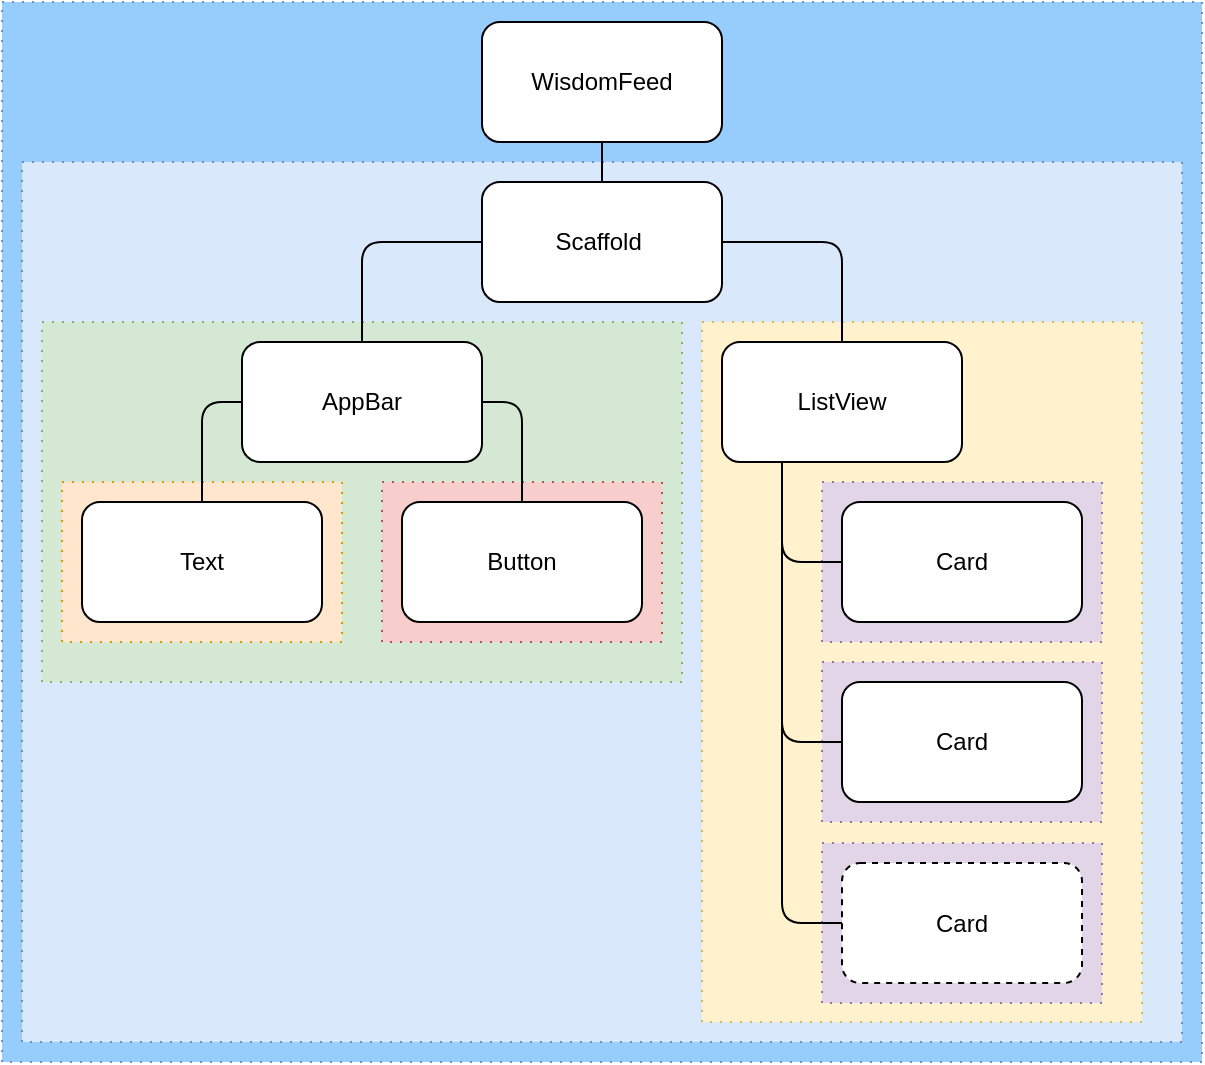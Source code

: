 <mxfile version="11.3.1" type="device" pages="1"><diagram id="Ub6RLY9GAdINJz4hDl2P" name="Page-1"><mxGraphModel dx="2130" dy="647" grid="1" gridSize="10" guides="1" tooltips="1" connect="1" arrows="1" fold="1" page="1" pageScale="1" pageWidth="827" pageHeight="1169" math="0" shadow="0"><root><mxCell id="0"/><mxCell id="1" parent="0"/><mxCell id="qu9nmERsCuVK4IryuDjw-51" value="" style="rounded=0;whiteSpace=wrap;html=1;dashed=1;dashPattern=1 4;fillColor=#97CDFC;strokeColor=#6c8ebf;" vertex="1" parent="1"><mxGeometry x="-20" y="10" width="600" height="530" as="geometry"/></mxCell><mxCell id="qu9nmERsCuVK4IryuDjw-50" value="" style="rounded=0;whiteSpace=wrap;html=1;dashed=1;dashPattern=1 4;fillColor=#dae8fc;strokeColor=#6c8ebf;" vertex="1" parent="1"><mxGeometry x="-10" y="90" width="580" height="440" as="geometry"/></mxCell><mxCell id="qu9nmERsCuVK4IryuDjw-48" value="" style="rounded=0;whiteSpace=wrap;html=1;dashed=1;dashPattern=1 4;fillColor=#d5e8d4;strokeColor=#82b366;" vertex="1" parent="1"><mxGeometry y="170" width="320" height="180" as="geometry"/></mxCell><mxCell id="qu9nmERsCuVK4IryuDjw-47" value="" style="rounded=0;whiteSpace=wrap;html=1;dashed=1;dashPattern=1 4;fillColor=#f8cecc;strokeColor=#b85450;" vertex="1" parent="1"><mxGeometry x="170" y="250" width="140" height="80" as="geometry"/></mxCell><mxCell id="qu9nmERsCuVK4IryuDjw-46" value="" style="rounded=0;whiteSpace=wrap;html=1;dashed=1;dashPattern=1 4;fillColor=#ffe6cc;strokeColor=#d79b00;" vertex="1" parent="1"><mxGeometry x="10" y="250" width="140" height="80" as="geometry"/></mxCell><mxCell id="qu9nmERsCuVK4IryuDjw-42" value="" style="rounded=0;whiteSpace=wrap;html=1;dashed=1;dashPattern=1 4;fillColor=#fff2cc;strokeColor=#d6b656;" vertex="1" parent="1"><mxGeometry x="330" y="170" width="220" height="350" as="geometry"/></mxCell><mxCell id="qu9nmERsCuVK4IryuDjw-44" value="" style="rounded=0;whiteSpace=wrap;html=1;dashed=1;dashPattern=1 4;fillColor=#e1d5e7;strokeColor=#9673a6;" vertex="1" parent="1"><mxGeometry x="390" y="430.5" width="140" height="80" as="geometry"/></mxCell><mxCell id="qu9nmERsCuVK4IryuDjw-43" value="" style="rounded=0;whiteSpace=wrap;html=1;dashed=1;dashPattern=1 4;fillColor=#e1d5e7;strokeColor=#9673a6;" vertex="1" parent="1"><mxGeometry x="390" y="340" width="140" height="80" as="geometry"/></mxCell><mxCell id="qu9nmERsCuVK4IryuDjw-41" value="" style="rounded=0;whiteSpace=wrap;html=1;dashed=1;dashPattern=1 4;fillColor=#e1d5e7;strokeColor=#9673a6;" vertex="1" parent="1"><mxGeometry x="390" y="250" width="140" height="80" as="geometry"/></mxCell><mxCell id="qu9nmERsCuVK4IryuDjw-12" style="edgeStyle=orthogonalEdgeStyle;rounded=1;orthogonalLoop=1;jettySize=auto;html=1;exitX=0.5;exitY=1;exitDx=0;exitDy=0;strokeColor=#000000;endArrow=none;endFill=0;" edge="1" parent="1" source="qu9nmERsCuVK4IryuDjw-1" target="qu9nmERsCuVK4IryuDjw-2"><mxGeometry relative="1" as="geometry"/></mxCell><mxCell id="qu9nmERsCuVK4IryuDjw-1" value="WisdomFeed" style="rounded=1;whiteSpace=wrap;html=1;" vertex="1" parent="1"><mxGeometry x="220" y="20" width="120" height="60" as="geometry"/></mxCell><mxCell id="qu9nmERsCuVK4IryuDjw-13" style="edgeStyle=orthogonalEdgeStyle;rounded=1;orthogonalLoop=1;jettySize=auto;html=1;exitX=0;exitY=0.5;exitDx=0;exitDy=0;endArrow=none;endFill=0;" edge="1" parent="1" source="qu9nmERsCuVK4IryuDjw-2" target="qu9nmERsCuVK4IryuDjw-3"><mxGeometry relative="1" as="geometry"/></mxCell><mxCell id="qu9nmERsCuVK4IryuDjw-14" style="edgeStyle=orthogonalEdgeStyle;rounded=1;orthogonalLoop=1;jettySize=auto;html=1;endArrow=none;endFill=0;exitX=1;exitY=0.5;exitDx=0;exitDy=0;" edge="1" parent="1" source="qu9nmERsCuVK4IryuDjw-2" target="qu9nmERsCuVK4IryuDjw-8"><mxGeometry relative="1" as="geometry"/></mxCell><mxCell id="qu9nmERsCuVK4IryuDjw-2" value="Scaffold&amp;nbsp;" style="rounded=1;whiteSpace=wrap;html=1;" vertex="1" parent="1"><mxGeometry x="220" y="100" width="120" height="60" as="geometry"/></mxCell><mxCell id="qu9nmERsCuVK4IryuDjw-16" style="edgeStyle=orthogonalEdgeStyle;rounded=1;orthogonalLoop=1;jettySize=auto;html=1;entryX=0.5;entryY=0;entryDx=0;entryDy=0;exitX=0;exitY=0.5;exitDx=0;exitDy=0;endArrow=none;endFill=0;" edge="1" parent="1" source="qu9nmERsCuVK4IryuDjw-3" target="qu9nmERsCuVK4IryuDjw-4"><mxGeometry relative="1" as="geometry"/></mxCell><mxCell id="qu9nmERsCuVK4IryuDjw-17" style="edgeStyle=orthogonalEdgeStyle;rounded=1;orthogonalLoop=1;jettySize=auto;html=1;exitX=1;exitY=0.5;exitDx=0;exitDy=0;endArrow=none;endFill=0;" edge="1" parent="1" source="qu9nmERsCuVK4IryuDjw-3" target="qu9nmERsCuVK4IryuDjw-7"><mxGeometry relative="1" as="geometry"/></mxCell><mxCell id="qu9nmERsCuVK4IryuDjw-3" value="AppBar" style="rounded=1;whiteSpace=wrap;html=1;" vertex="1" parent="1"><mxGeometry x="100" y="180" width="120" height="60" as="geometry"/></mxCell><mxCell id="qu9nmERsCuVK4IryuDjw-4" value="Text" style="rounded=1;whiteSpace=wrap;html=1;" vertex="1" parent="1"><mxGeometry x="20" y="260" width="120" height="60" as="geometry"/></mxCell><mxCell id="qu9nmERsCuVK4IryuDjw-7" value="Button" style="rounded=1;whiteSpace=wrap;html=1;" vertex="1" parent="1"><mxGeometry x="180" y="260" width="120" height="60" as="geometry"/></mxCell><mxCell id="qu9nmERsCuVK4IryuDjw-18" style="edgeStyle=orthogonalEdgeStyle;rounded=1;orthogonalLoop=1;jettySize=auto;html=1;exitX=0.25;exitY=1;exitDx=0;exitDy=0;entryX=0;entryY=0.5;entryDx=0;entryDy=0;endArrow=none;endFill=0;" edge="1" parent="1" source="qu9nmERsCuVK4IryuDjw-8" target="qu9nmERsCuVK4IryuDjw-9"><mxGeometry relative="1" as="geometry"/></mxCell><mxCell id="qu9nmERsCuVK4IryuDjw-19" style="edgeStyle=orthogonalEdgeStyle;rounded=1;orthogonalLoop=1;jettySize=auto;html=1;entryX=0;entryY=0.5;entryDx=0;entryDy=0;exitX=0.25;exitY=1;exitDx=0;exitDy=0;endArrow=none;endFill=0;" edge="1" parent="1" source="qu9nmERsCuVK4IryuDjw-8" target="qu9nmERsCuVK4IryuDjw-10"><mxGeometry relative="1" as="geometry"/></mxCell><mxCell id="qu9nmERsCuVK4IryuDjw-22" style="edgeStyle=orthogonalEdgeStyle;rounded=1;orthogonalLoop=1;jettySize=auto;html=1;entryX=0;entryY=0.5;entryDx=0;entryDy=0;exitX=0.25;exitY=1;exitDx=0;exitDy=0;endArrow=none;endFill=0;" edge="1" parent="1" source="qu9nmERsCuVK4IryuDjw-8" target="qu9nmERsCuVK4IryuDjw-11"><mxGeometry relative="1" as="geometry"/></mxCell><mxCell id="qu9nmERsCuVK4IryuDjw-8" value="ListView" style="rounded=1;whiteSpace=wrap;html=1;" vertex="1" parent="1"><mxGeometry x="340" y="180" width="120" height="60" as="geometry"/></mxCell><mxCell id="qu9nmERsCuVK4IryuDjw-9" value="Card" style="rounded=1;whiteSpace=wrap;html=1;" vertex="1" parent="1"><mxGeometry x="400" y="260" width="120" height="60" as="geometry"/></mxCell><mxCell id="qu9nmERsCuVK4IryuDjw-10" value="Card" style="rounded=1;whiteSpace=wrap;html=1;" vertex="1" parent="1"><mxGeometry x="400" y="350" width="120" height="60" as="geometry"/></mxCell><mxCell id="qu9nmERsCuVK4IryuDjw-11" value="Card" style="rounded=1;whiteSpace=wrap;html=1;dashed=1;" vertex="1" parent="1"><mxGeometry x="400" y="440.5" width="120" height="60" as="geometry"/></mxCell><mxCell id="qu9nmERsCuVK4IryuDjw-31" style="edgeStyle=orthogonalEdgeStyle;rounded=1;orthogonalLoop=1;jettySize=auto;html=1;exitX=0.5;exitY=0;exitDx=0;exitDy=0;entryX=0;entryY=0.25;entryDx=0;entryDy=0;endArrow=none;endFill=0;strokeColor=#000000;" edge="1" parent="1" target="qu9nmERsCuVK4IryuDjw-28"><mxGeometry relative="1" as="geometry"><mxPoint x="610.333" y="259.667" as="sourcePoint"/></mxGeometry></mxCell><mxCell id="qu9nmERsCuVK4IryuDjw-32" style="edgeStyle=orthogonalEdgeStyle;rounded=1;orthogonalLoop=1;jettySize=auto;html=1;exitX=0.5;exitY=1;exitDx=0;exitDy=0;entryX=0;entryY=0.75;entryDx=0;entryDy=0;endArrow=none;endFill=0;strokeColor=#000000;" edge="1" parent="1" target="qu9nmERsCuVK4IryuDjw-26"><mxGeometry relative="1" as="geometry"><mxPoint x="610.333" y="319.667" as="sourcePoint"/></mxGeometry></mxCell><mxCell id="qu9nmERsCuVK4IryuDjw-38" style="edgeStyle=orthogonalEdgeStyle;rounded=1;orthogonalLoop=1;jettySize=auto;html=1;exitX=0.5;exitY=0;exitDx=0;exitDy=0;entryX=0;entryY=0.25;entryDx=0;entryDy=0;endArrow=none;endFill=0;strokeColor=#000000;" edge="1" parent="1" source="qu9nmERsCuVK4IryuDjw-33"><mxGeometry relative="1" as="geometry"><mxPoint x="700.333" y="404.667" as="targetPoint"/></mxGeometry></mxCell><mxCell id="qu9nmERsCuVK4IryuDjw-39" style="edgeStyle=orthogonalEdgeStyle;rounded=1;orthogonalLoop=1;jettySize=auto;html=1;exitX=0.5;exitY=1;exitDx=0;exitDy=0;entryX=0;entryY=0.75;entryDx=0;entryDy=0;endArrow=none;endFill=0;strokeColor=#000000;" edge="1" parent="1" target="qu9nmERsCuVK4IryuDjw-34"><mxGeometry relative="1" as="geometry"><mxPoint x="610.333" y="489.667" as="sourcePoint"/></mxGeometry></mxCell></root></mxGraphModel></diagram></mxfile>